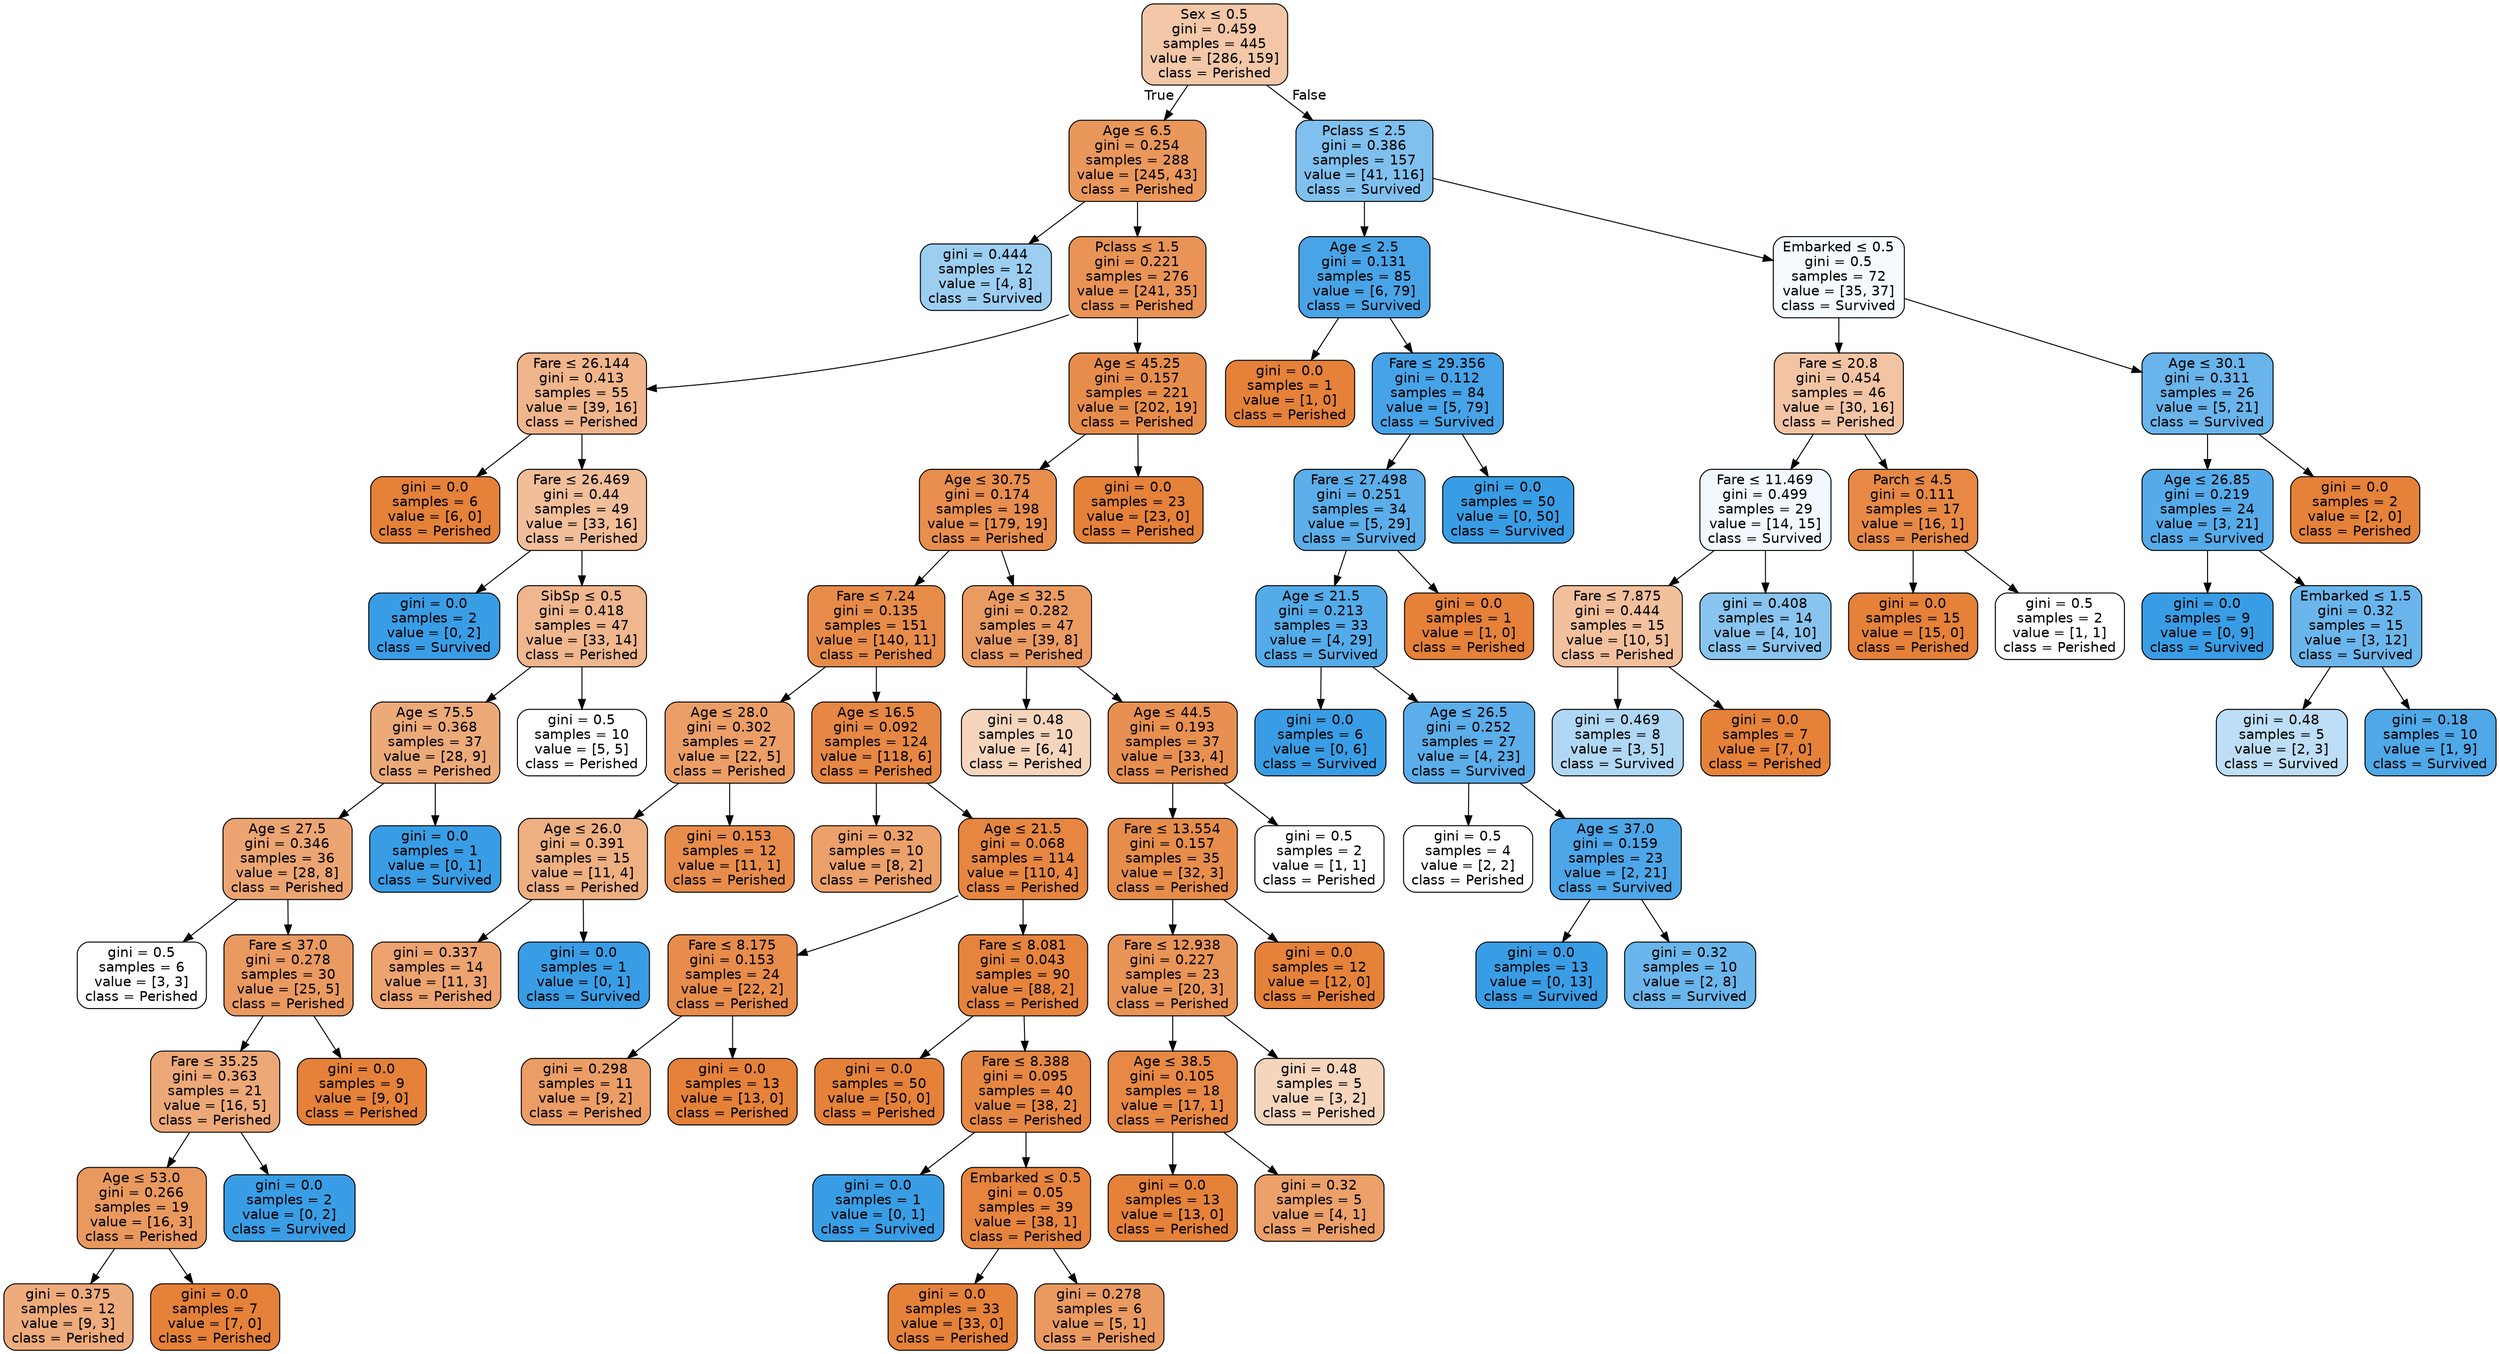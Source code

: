 digraph Tree {
node [shape=box, style="filled, rounded", color="black", fontname="helvetica"] ;
edge [fontname="helvetica"] ;
0 [label=<Sex &le; 0.5<br/>gini = 0.459<br/>samples = 445<br/>value = [286, 159]<br/>class = Perished>, fillcolor="#f3c7a7"] ;
1 [label=<Age &le; 6.5<br/>gini = 0.254<br/>samples = 288<br/>value = [245, 43]<br/>class = Perished>, fillcolor="#ea975c"] ;
0 -> 1 [labeldistance=2.5, labelangle=45, headlabel="True"] ;
2 [label=<gini = 0.444<br/>samples = 12<br/>value = [4, 8]<br/>class = Survived>, fillcolor="#9ccef2"] ;
1 -> 2 ;
3 [label=<Pclass &le; 1.5<br/>gini = 0.221<br/>samples = 276<br/>value = [241, 35]<br/>class = Perished>, fillcolor="#e99356"] ;
1 -> 3 ;
4 [label=<Fare &le; 26.144<br/>gini = 0.413<br/>samples = 55<br/>value = [39, 16]<br/>class = Perished>, fillcolor="#f0b58a"] ;
3 -> 4 ;
5 [label=<gini = 0.0<br/>samples = 6<br/>value = [6, 0]<br/>class = Perished>, fillcolor="#e58139"] ;
4 -> 5 ;
6 [label=<Fare &le; 26.469<br/>gini = 0.44<br/>samples = 49<br/>value = [33, 16]<br/>class = Perished>, fillcolor="#f2be99"] ;
4 -> 6 ;
7 [label=<gini = 0.0<br/>samples = 2<br/>value = [0, 2]<br/>class = Survived>, fillcolor="#399de5"] ;
6 -> 7 ;
8 [label=<SibSp &le; 0.5<br/>gini = 0.418<br/>samples = 47<br/>value = [33, 14]<br/>class = Perished>, fillcolor="#f0b68d"] ;
6 -> 8 ;
9 [label=<Age &le; 75.5<br/>gini = 0.368<br/>samples = 37<br/>value = [28, 9]<br/>class = Perished>, fillcolor="#edaa79"] ;
8 -> 9 ;
10 [label=<Age &le; 27.5<br/>gini = 0.346<br/>samples = 36<br/>value = [28, 8]<br/>class = Perished>, fillcolor="#eca572"] ;
9 -> 10 ;
11 [label=<gini = 0.5<br/>samples = 6<br/>value = [3, 3]<br/>class = Perished>, fillcolor="#ffffff"] ;
10 -> 11 ;
12 [label=<Fare &le; 37.0<br/>gini = 0.278<br/>samples = 30<br/>value = [25, 5]<br/>class = Perished>, fillcolor="#ea9a61"] ;
10 -> 12 ;
13 [label=<Fare &le; 35.25<br/>gini = 0.363<br/>samples = 21<br/>value = [16, 5]<br/>class = Perished>, fillcolor="#eda877"] ;
12 -> 13 ;
14 [label=<Age &le; 53.0<br/>gini = 0.266<br/>samples = 19<br/>value = [16, 3]<br/>class = Perished>, fillcolor="#ea995e"] ;
13 -> 14 ;
15 [label=<gini = 0.375<br/>samples = 12<br/>value = [9, 3]<br/>class = Perished>, fillcolor="#eeab7b"] ;
14 -> 15 ;
16 [label=<gini = 0.0<br/>samples = 7<br/>value = [7, 0]<br/>class = Perished>, fillcolor="#e58139"] ;
14 -> 16 ;
17 [label=<gini = 0.0<br/>samples = 2<br/>value = [0, 2]<br/>class = Survived>, fillcolor="#399de5"] ;
13 -> 17 ;
18 [label=<gini = 0.0<br/>samples = 9<br/>value = [9, 0]<br/>class = Perished>, fillcolor="#e58139"] ;
12 -> 18 ;
19 [label=<gini = 0.0<br/>samples = 1<br/>value = [0, 1]<br/>class = Survived>, fillcolor="#399de5"] ;
9 -> 19 ;
20 [label=<gini = 0.5<br/>samples = 10<br/>value = [5, 5]<br/>class = Perished>, fillcolor="#ffffff"] ;
8 -> 20 ;
21 [label=<Age &le; 45.25<br/>gini = 0.157<br/>samples = 221<br/>value = [202, 19]<br/>class = Perished>, fillcolor="#e78d4c"] ;
3 -> 21 ;
22 [label=<Age &le; 30.75<br/>gini = 0.174<br/>samples = 198<br/>value = [179, 19]<br/>class = Perished>, fillcolor="#e88e4e"] ;
21 -> 22 ;
23 [label=<Fare &le; 7.24<br/>gini = 0.135<br/>samples = 151<br/>value = [140, 11]<br/>class = Perished>, fillcolor="#e78b49"] ;
22 -> 23 ;
24 [label=<Age &le; 28.0<br/>gini = 0.302<br/>samples = 27<br/>value = [22, 5]<br/>class = Perished>, fillcolor="#eb9e66"] ;
23 -> 24 ;
25 [label=<Age &le; 26.0<br/>gini = 0.391<br/>samples = 15<br/>value = [11, 4]<br/>class = Perished>, fillcolor="#eeaf81"] ;
24 -> 25 ;
26 [label=<gini = 0.337<br/>samples = 14<br/>value = [11, 3]<br/>class = Perished>, fillcolor="#eca36f"] ;
25 -> 26 ;
27 [label=<gini = 0.0<br/>samples = 1<br/>value = [0, 1]<br/>class = Survived>, fillcolor="#399de5"] ;
25 -> 27 ;
28 [label=<gini = 0.153<br/>samples = 12<br/>value = [11, 1]<br/>class = Perished>, fillcolor="#e78c4b"] ;
24 -> 28 ;
29 [label=<Age &le; 16.5<br/>gini = 0.092<br/>samples = 124<br/>value = [118, 6]<br/>class = Perished>, fillcolor="#e68743"] ;
23 -> 29 ;
30 [label=<gini = 0.32<br/>samples = 10<br/>value = [8, 2]<br/>class = Perished>, fillcolor="#eca06a"] ;
29 -> 30 ;
31 [label=<Age &le; 21.5<br/>gini = 0.068<br/>samples = 114<br/>value = [110, 4]<br/>class = Perished>, fillcolor="#e68640"] ;
29 -> 31 ;
32 [label=<Fare &le; 8.175<br/>gini = 0.153<br/>samples = 24<br/>value = [22, 2]<br/>class = Perished>, fillcolor="#e78c4b"] ;
31 -> 32 ;
33 [label=<gini = 0.298<br/>samples = 11<br/>value = [9, 2]<br/>class = Perished>, fillcolor="#eb9d65"] ;
32 -> 33 ;
34 [label=<gini = 0.0<br/>samples = 13<br/>value = [13, 0]<br/>class = Perished>, fillcolor="#e58139"] ;
32 -> 34 ;
35 [label=<Fare &le; 8.081<br/>gini = 0.043<br/>samples = 90<br/>value = [88, 2]<br/>class = Perished>, fillcolor="#e6843d"] ;
31 -> 35 ;
36 [label=<gini = 0.0<br/>samples = 50<br/>value = [50, 0]<br/>class = Perished>, fillcolor="#e58139"] ;
35 -> 36 ;
37 [label=<Fare &le; 8.388<br/>gini = 0.095<br/>samples = 40<br/>value = [38, 2]<br/>class = Perished>, fillcolor="#e68843"] ;
35 -> 37 ;
38 [label=<gini = 0.0<br/>samples = 1<br/>value = [0, 1]<br/>class = Survived>, fillcolor="#399de5"] ;
37 -> 38 ;
39 [label=<Embarked &le; 0.5<br/>gini = 0.05<br/>samples = 39<br/>value = [38, 1]<br/>class = Perished>, fillcolor="#e6843e"] ;
37 -> 39 ;
40 [label=<gini = 0.0<br/>samples = 33<br/>value = [33, 0]<br/>class = Perished>, fillcolor="#e58139"] ;
39 -> 40 ;
41 [label=<gini = 0.278<br/>samples = 6<br/>value = [5, 1]<br/>class = Perished>, fillcolor="#ea9a61"] ;
39 -> 41 ;
42 [label=<Age &le; 32.5<br/>gini = 0.282<br/>samples = 47<br/>value = [39, 8]<br/>class = Perished>, fillcolor="#ea9b62"] ;
22 -> 42 ;
43 [label=<gini = 0.48<br/>samples = 10<br/>value = [6, 4]<br/>class = Perished>, fillcolor="#f6d5bd"] ;
42 -> 43 ;
44 [label=<Age &le; 44.5<br/>gini = 0.193<br/>samples = 37<br/>value = [33, 4]<br/>class = Perished>, fillcolor="#e89051"] ;
42 -> 44 ;
45 [label=<Fare &le; 13.554<br/>gini = 0.157<br/>samples = 35<br/>value = [32, 3]<br/>class = Perished>, fillcolor="#e78d4c"] ;
44 -> 45 ;
46 [label=<Fare &le; 12.938<br/>gini = 0.227<br/>samples = 23<br/>value = [20, 3]<br/>class = Perished>, fillcolor="#e99457"] ;
45 -> 46 ;
47 [label=<Age &le; 38.5<br/>gini = 0.105<br/>samples = 18<br/>value = [17, 1]<br/>class = Perished>, fillcolor="#e78845"] ;
46 -> 47 ;
48 [label=<gini = 0.0<br/>samples = 13<br/>value = [13, 0]<br/>class = Perished>, fillcolor="#e58139"] ;
47 -> 48 ;
49 [label=<gini = 0.32<br/>samples = 5<br/>value = [4, 1]<br/>class = Perished>, fillcolor="#eca06a"] ;
47 -> 49 ;
50 [label=<gini = 0.48<br/>samples = 5<br/>value = [3, 2]<br/>class = Perished>, fillcolor="#f6d5bd"] ;
46 -> 50 ;
51 [label=<gini = 0.0<br/>samples = 12<br/>value = [12, 0]<br/>class = Perished>, fillcolor="#e58139"] ;
45 -> 51 ;
52 [label=<gini = 0.5<br/>samples = 2<br/>value = [1, 1]<br/>class = Perished>, fillcolor="#ffffff"] ;
44 -> 52 ;
53 [label=<gini = 0.0<br/>samples = 23<br/>value = [23, 0]<br/>class = Perished>, fillcolor="#e58139"] ;
21 -> 53 ;
54 [label=<Pclass &le; 2.5<br/>gini = 0.386<br/>samples = 157<br/>value = [41, 116]<br/>class = Survived>, fillcolor="#7fc0ee"] ;
0 -> 54 [labeldistance=2.5, labelangle=-45, headlabel="False"] ;
55 [label=<Age &le; 2.5<br/>gini = 0.131<br/>samples = 85<br/>value = [6, 79]<br/>class = Survived>, fillcolor="#48a4e7"] ;
54 -> 55 ;
56 [label=<gini = 0.0<br/>samples = 1<br/>value = [1, 0]<br/>class = Perished>, fillcolor="#e58139"] ;
55 -> 56 ;
57 [label=<Fare &le; 29.356<br/>gini = 0.112<br/>samples = 84<br/>value = [5, 79]<br/>class = Survived>, fillcolor="#46a3e7"] ;
55 -> 57 ;
58 [label=<Fare &le; 27.498<br/>gini = 0.251<br/>samples = 34<br/>value = [5, 29]<br/>class = Survived>, fillcolor="#5baee9"] ;
57 -> 58 ;
59 [label=<Age &le; 21.5<br/>gini = 0.213<br/>samples = 33<br/>value = [4, 29]<br/>class = Survived>, fillcolor="#54abe9"] ;
58 -> 59 ;
60 [label=<gini = 0.0<br/>samples = 6<br/>value = [0, 6]<br/>class = Survived>, fillcolor="#399de5"] ;
59 -> 60 ;
61 [label=<Age &le; 26.5<br/>gini = 0.252<br/>samples = 27<br/>value = [4, 23]<br/>class = Survived>, fillcolor="#5baeea"] ;
59 -> 61 ;
62 [label=<gini = 0.5<br/>samples = 4<br/>value = [2, 2]<br/>class = Perished>, fillcolor="#ffffff"] ;
61 -> 62 ;
63 [label=<Age &le; 37.0<br/>gini = 0.159<br/>samples = 23<br/>value = [2, 21]<br/>class = Survived>, fillcolor="#4ca6e7"] ;
61 -> 63 ;
64 [label=<gini = 0.0<br/>samples = 13<br/>value = [0, 13]<br/>class = Survived>, fillcolor="#399de5"] ;
63 -> 64 ;
65 [label=<gini = 0.32<br/>samples = 10<br/>value = [2, 8]<br/>class = Survived>, fillcolor="#6ab6ec"] ;
63 -> 65 ;
66 [label=<gini = 0.0<br/>samples = 1<br/>value = [1, 0]<br/>class = Perished>, fillcolor="#e58139"] ;
58 -> 66 ;
67 [label=<gini = 0.0<br/>samples = 50<br/>value = [0, 50]<br/>class = Survived>, fillcolor="#399de5"] ;
57 -> 67 ;
68 [label=<Embarked &le; 0.5<br/>gini = 0.5<br/>samples = 72<br/>value = [35, 37]<br/>class = Survived>, fillcolor="#f4fafe"] ;
54 -> 68 ;
69 [label=<Fare &le; 20.8<br/>gini = 0.454<br/>samples = 46<br/>value = [30, 16]<br/>class = Perished>, fillcolor="#f3c4a3"] ;
68 -> 69 ;
70 [label=<Fare &le; 11.469<br/>gini = 0.499<br/>samples = 29<br/>value = [14, 15]<br/>class = Survived>, fillcolor="#f2f8fd"] ;
69 -> 70 ;
71 [label=<Fare &le; 7.875<br/>gini = 0.444<br/>samples = 15<br/>value = [10, 5]<br/>class = Perished>, fillcolor="#f2c09c"] ;
70 -> 71 ;
72 [label=<gini = 0.469<br/>samples = 8<br/>value = [3, 5]<br/>class = Survived>, fillcolor="#b0d8f5"] ;
71 -> 72 ;
73 [label=<gini = 0.0<br/>samples = 7<br/>value = [7, 0]<br/>class = Perished>, fillcolor="#e58139"] ;
71 -> 73 ;
74 [label=<gini = 0.408<br/>samples = 14<br/>value = [4, 10]<br/>class = Survived>, fillcolor="#88c4ef"] ;
70 -> 74 ;
75 [label=<Parch &le; 4.5<br/>gini = 0.111<br/>samples = 17<br/>value = [16, 1]<br/>class = Perished>, fillcolor="#e78945"] ;
69 -> 75 ;
76 [label=<gini = 0.0<br/>samples = 15<br/>value = [15, 0]<br/>class = Perished>, fillcolor="#e58139"] ;
75 -> 76 ;
77 [label=<gini = 0.5<br/>samples = 2<br/>value = [1, 1]<br/>class = Perished>, fillcolor="#ffffff"] ;
75 -> 77 ;
78 [label=<Age &le; 30.1<br/>gini = 0.311<br/>samples = 26<br/>value = [5, 21]<br/>class = Survived>, fillcolor="#68b4eb"] ;
68 -> 78 ;
79 [label=<Age &le; 26.85<br/>gini = 0.219<br/>samples = 24<br/>value = [3, 21]<br/>class = Survived>, fillcolor="#55abe9"] ;
78 -> 79 ;
80 [label=<gini = 0.0<br/>samples = 9<br/>value = [0, 9]<br/>class = Survived>, fillcolor="#399de5"] ;
79 -> 80 ;
81 [label=<Embarked &le; 1.5<br/>gini = 0.32<br/>samples = 15<br/>value = [3, 12]<br/>class = Survived>, fillcolor="#6ab6ec"] ;
79 -> 81 ;
82 [label=<gini = 0.48<br/>samples = 5<br/>value = [2, 3]<br/>class = Survived>, fillcolor="#bddef6"] ;
81 -> 82 ;
83 [label=<gini = 0.18<br/>samples = 10<br/>value = [1, 9]<br/>class = Survived>, fillcolor="#4fa8e8"] ;
81 -> 83 ;
84 [label=<gini = 0.0<br/>samples = 2<br/>value = [2, 0]<br/>class = Perished>, fillcolor="#e58139"] ;
78 -> 84 ;
}